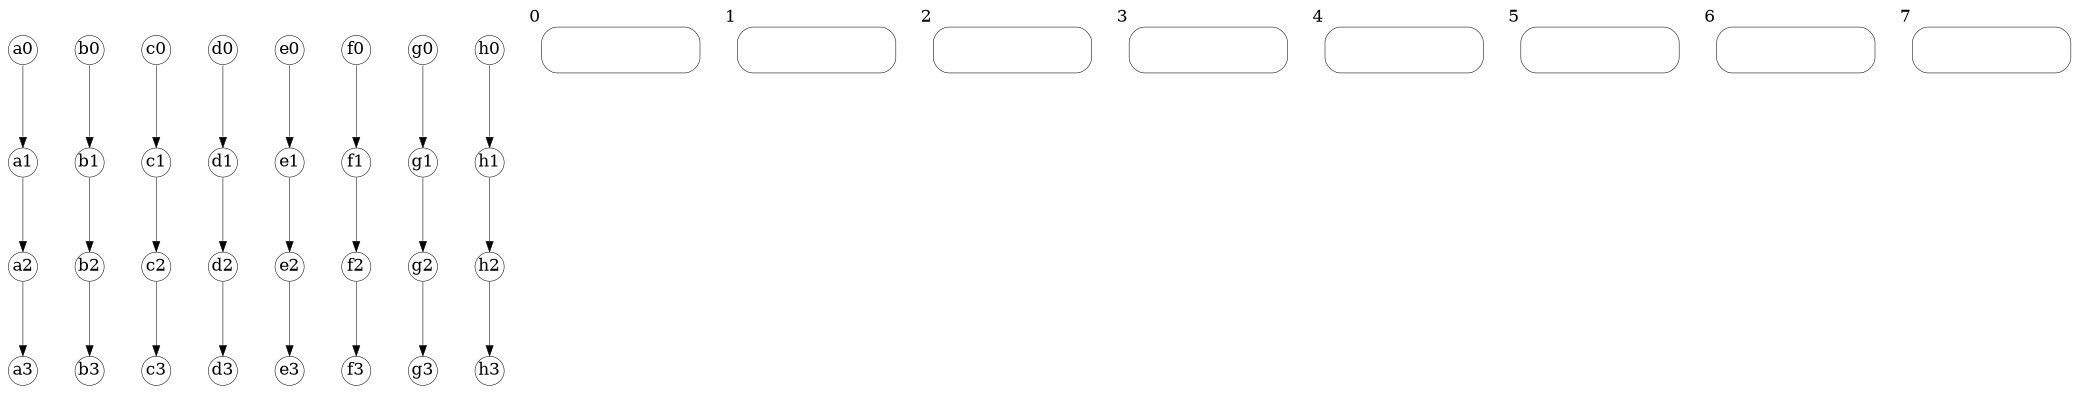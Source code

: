 digraph g {

node [shape=circle,
      width=0.2,
      fixedsize=true
      fontsize=8
      ,penwidth=0.25
      ]

edge [      arrowsize=0.5
      ,      penwidth=0.25
]

a0 [pos="0,99!"]
a1 [pos="0,66!"]
a2 [pos="0,33!"]
a3 [pos="0,0!"]
a0 -> a1 -> a2 -> a3

b0 [pos="20,99!"]
b1 [pos="20,66!"]
b2 [pos="20,33!"]
b3 [pos="20,0!"]
b0 -> b1 -> b2 -> b3

c0 [pos="40,99!"]
c1 [pos="40,66!"]
c2 [pos="40,33!"]
c3 [pos="40,0!"]
c0 -> c1 -> c2 -> c3

d0 [pos="60,99!"]
d1 [pos="60,66!"]
d2 [pos="60,33!"]
d3 [pos="60,0!"]
d0 -> d1 -> d2 -> d3

e0 [pos="0,-33!"]
e1 [pos="0,-66!"]
e2 [pos="0,-99!"]
e3 [pos="0,-132!"]
e0 -> e1 -> e2 -> e3

f0 [pos="20,-33!"]
f1 [pos="20,-66!"]
f2 [pos="20,-99!"]
f3 [pos="20,-132!"]
f0 -> f1 -> f2 -> f3

g0 [pos="40,-33!"]
g1 [pos="40,-66!"]
g2 [pos="40,-99!"]
g3 [pos="40,-132!"]
g0 -> g1 -> g2 -> g3

h0 [pos="60,-33!"]
h1 [pos="60,-66!"]
h2 [pos="60,-99!"]
h3 [pos="60,-132!"]
h0 -> h1 -> h2 -> h3

ad0 [pos="30,99!", label="", shape="rectangle", width=1.05, height=0.3, style=rounded, xlabel="0", xlp="-15,99"]
ad1 [pos="30,66!", label="", shape="rectangle", width=1.05, height=0.3, style=rounded, xlabel="1", xlp="-15,66"]
ad2 [pos="30,33!", label="", shape="rectangle", width=1.05, height=0.3, style=rounded, xlabel="2", xlp="-15,33"]
ad3 [pos="30,0!",  label="", shape="rectangle", width=1.05, height=0.3, style=rounded, xlabel="3", xlp="-15,0"]

eh0 [pos="30,-33!",  label="", shape="rectangle", width=1.05, height=0.3, style=rounded, xlabel="4", xlp="-15,-33"]
eh1 [pos="30,-66!",  label="", shape="rectangle", width=1.05, height=0.3, style=rounded, xlabel="5", xlp="-15,-66"]
eh2 [pos="30,-99!",  label="", shape="rectangle", width=1.05, height=0.3, style=rounded, xlabel="6", xlp="-15,-99"]
eh3 [pos="30,-132!", label="", shape="rectangle", width=1.05, height=0.3, style=rounded, xlabel="7", xlp="-15,-132"]

}
